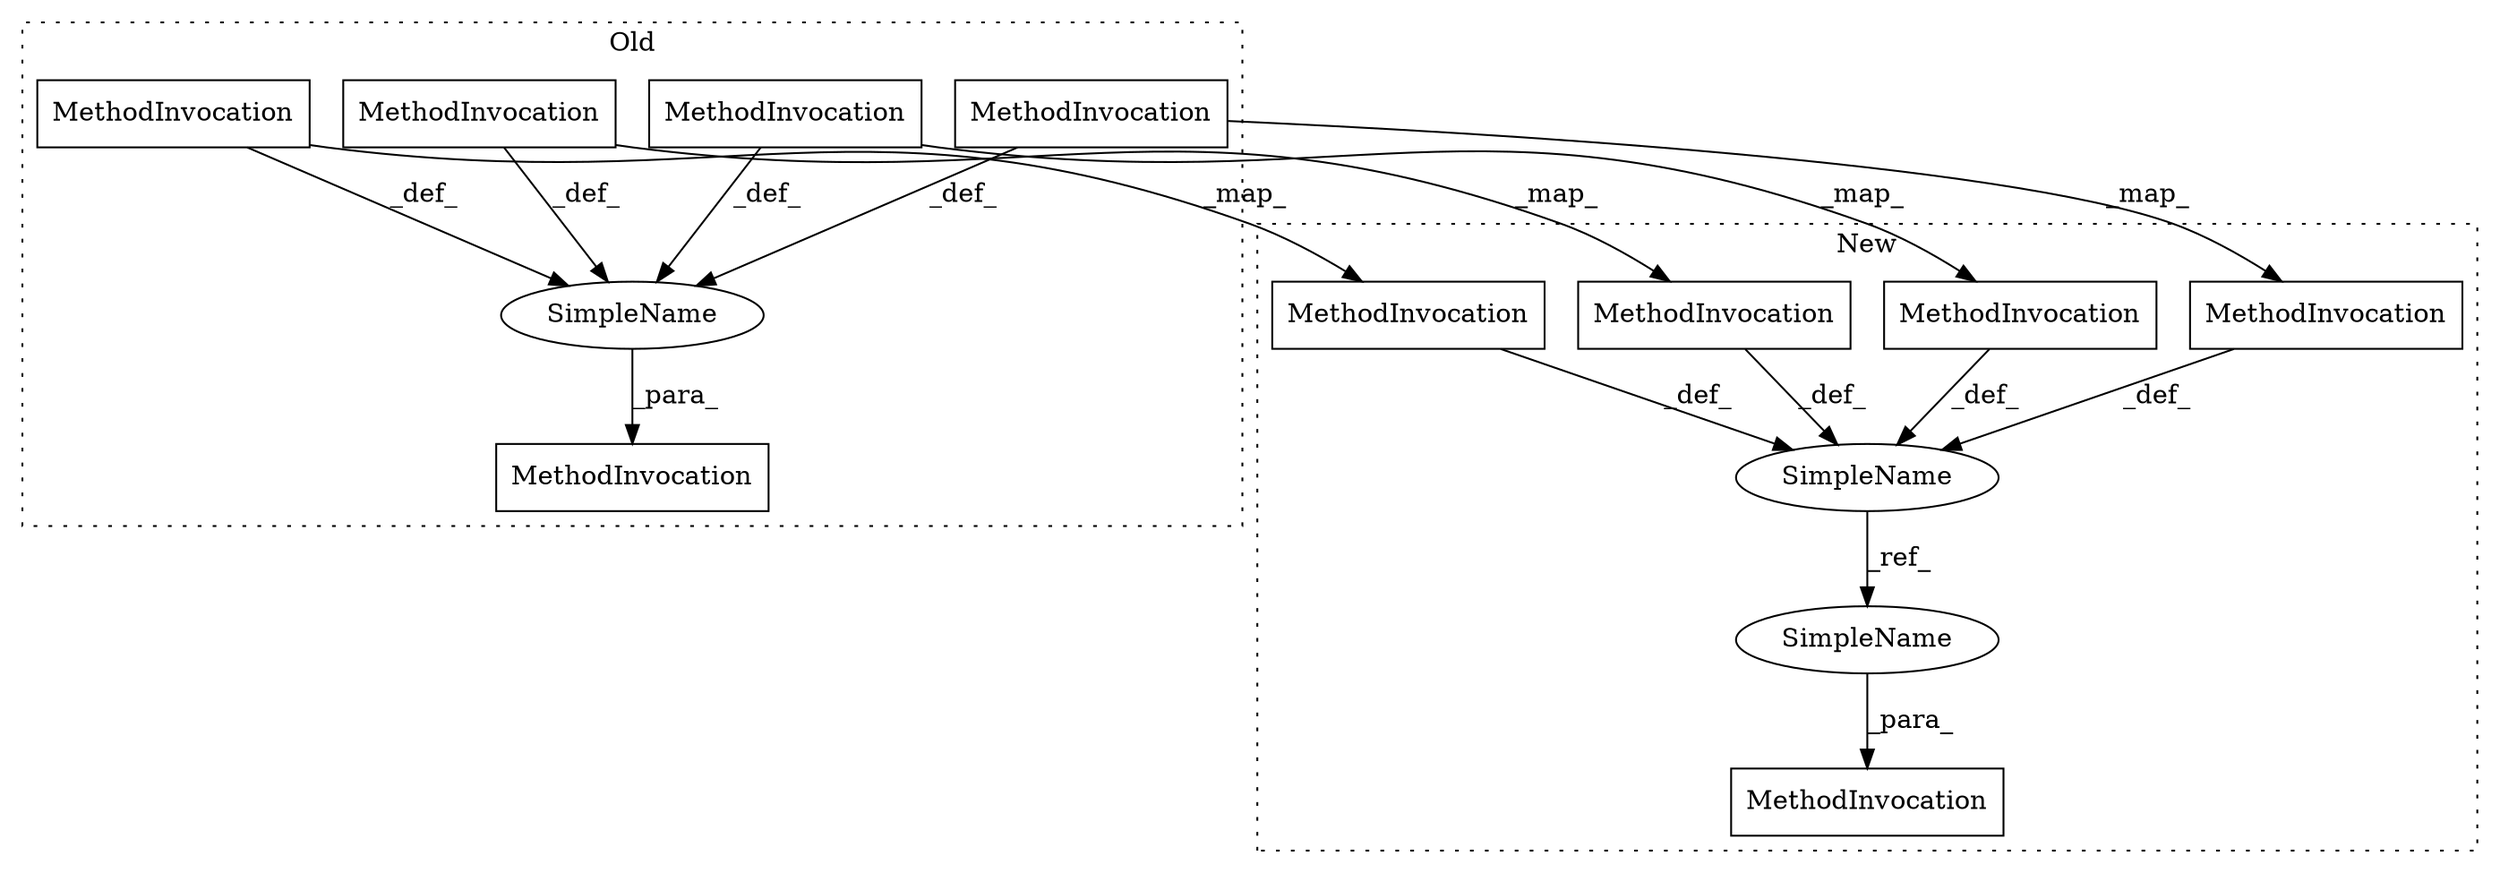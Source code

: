 digraph G {
subgraph cluster0 {
1 [label="MethodInvocation" a="32" s="4421,4489" l="11,1" shape="box"];
2 [label="MethodInvocation" a="32" s="4808,4868" l="19,1" shape="box"];
4 [label="MethodInvocation" a="32" s="4719,4793" l="11,1" shape="box"];
8 [label="MethodInvocation" a="32" s="4619,4687" l="11,1" shape="box"];
9 [label="MethodInvocation" a="32" s="4518,4586" l="11,1" shape="box"];
12 [label="SimpleName" a="42" s="" l="" shape="ellipse"];
label = "Old";
style="dotted";
}
subgraph cluster1 {
3 [label="MethodInvocation" a="32" s="4382,4450" l="11,1" shape="box"];
5 [label="MethodInvocation" a="32" s="4733,4758" l="19,1" shape="box"];
6 [label="MethodInvocation" a="32" s="4556,4624" l="11,1" shape="box"];
7 [label="MethodInvocation" a="32" s="4469,4537" l="11,1" shape="box"];
10 [label="MethodInvocation" a="32" s="4643,4717" l="11,1" shape="box"];
11 [label="SimpleName" a="42" s="4353" l="6" shape="ellipse"];
13 [label="SimpleName" a="42" s="4752" l="6" shape="ellipse"];
label = "New";
style="dotted";
}
1 -> 12 [label="_def_"];
1 -> 3 [label="_map_"];
3 -> 11 [label="_def_"];
4 -> 12 [label="_def_"];
4 -> 10 [label="_map_"];
6 -> 11 [label="_def_"];
7 -> 11 [label="_def_"];
8 -> 6 [label="_map_"];
8 -> 12 [label="_def_"];
9 -> 12 [label="_def_"];
9 -> 7 [label="_map_"];
10 -> 11 [label="_def_"];
11 -> 13 [label="_ref_"];
12 -> 2 [label="_para_"];
13 -> 5 [label="_para_"];
}